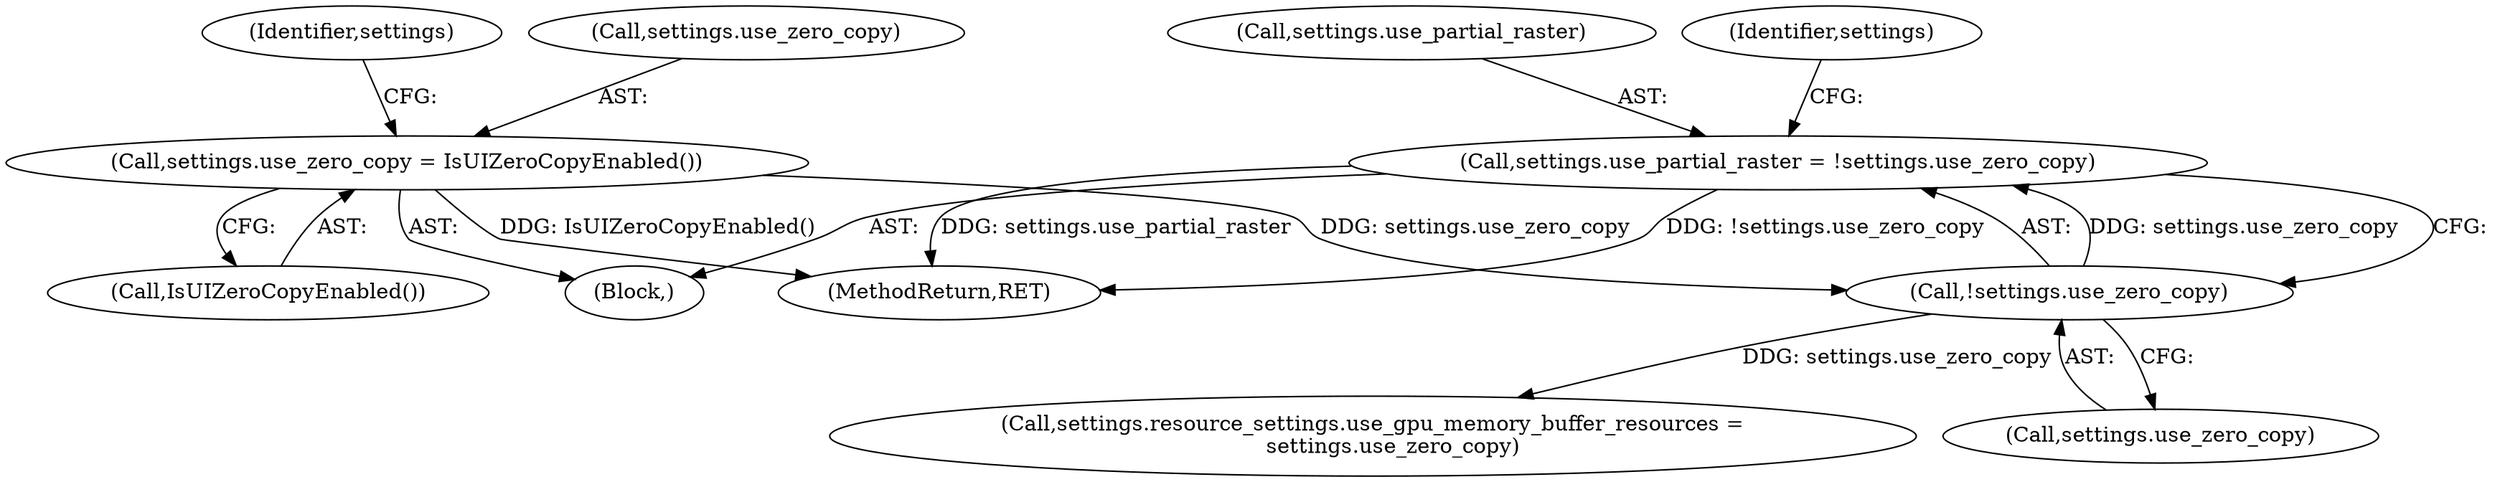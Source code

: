 digraph "0_Chrome_dcd538eb3daf6c52d3ebef0a7afea758f6c657c8@API" {
"1000291" [label="(Call,settings.use_partial_raster = !settings.use_zero_copy)"];
"1000295" [label="(Call,!settings.use_zero_copy)"];
"1000280" [label="(Call,settings.use_zero_copy = IsUIZeroCopyEnabled())"];
"1000292" [label="(Call,settings.use_partial_raster)"];
"1000301" [label="(Identifier,settings)"];
"1000284" [label="(Call,IsUIZeroCopyEnabled())"];
"1000280" [label="(Call,settings.use_zero_copy = IsUIZeroCopyEnabled())"];
"1000295" [label="(Call,!settings.use_zero_copy)"];
"1000287" [label="(Identifier,settings)"];
"1000431" [label="(MethodReturn,RET)"];
"1000305" [label="(Call,settings.resource_settings.use_gpu_memory_buffer_resources =\n      settings.use_zero_copy)"];
"1000281" [label="(Call,settings.use_zero_copy)"];
"1000102" [label="(Block,)"];
"1000296" [label="(Call,settings.use_zero_copy)"];
"1000291" [label="(Call,settings.use_partial_raster = !settings.use_zero_copy)"];
"1000291" -> "1000102"  [label="AST: "];
"1000291" -> "1000295"  [label="CFG: "];
"1000292" -> "1000291"  [label="AST: "];
"1000295" -> "1000291"  [label="AST: "];
"1000301" -> "1000291"  [label="CFG: "];
"1000291" -> "1000431"  [label="DDG: settings.use_partial_raster"];
"1000291" -> "1000431"  [label="DDG: !settings.use_zero_copy"];
"1000295" -> "1000291"  [label="DDG: settings.use_zero_copy"];
"1000295" -> "1000296"  [label="CFG: "];
"1000296" -> "1000295"  [label="AST: "];
"1000280" -> "1000295"  [label="DDG: settings.use_zero_copy"];
"1000295" -> "1000305"  [label="DDG: settings.use_zero_copy"];
"1000280" -> "1000102"  [label="AST: "];
"1000280" -> "1000284"  [label="CFG: "];
"1000281" -> "1000280"  [label="AST: "];
"1000284" -> "1000280"  [label="AST: "];
"1000287" -> "1000280"  [label="CFG: "];
"1000280" -> "1000431"  [label="DDG: IsUIZeroCopyEnabled()"];
}
